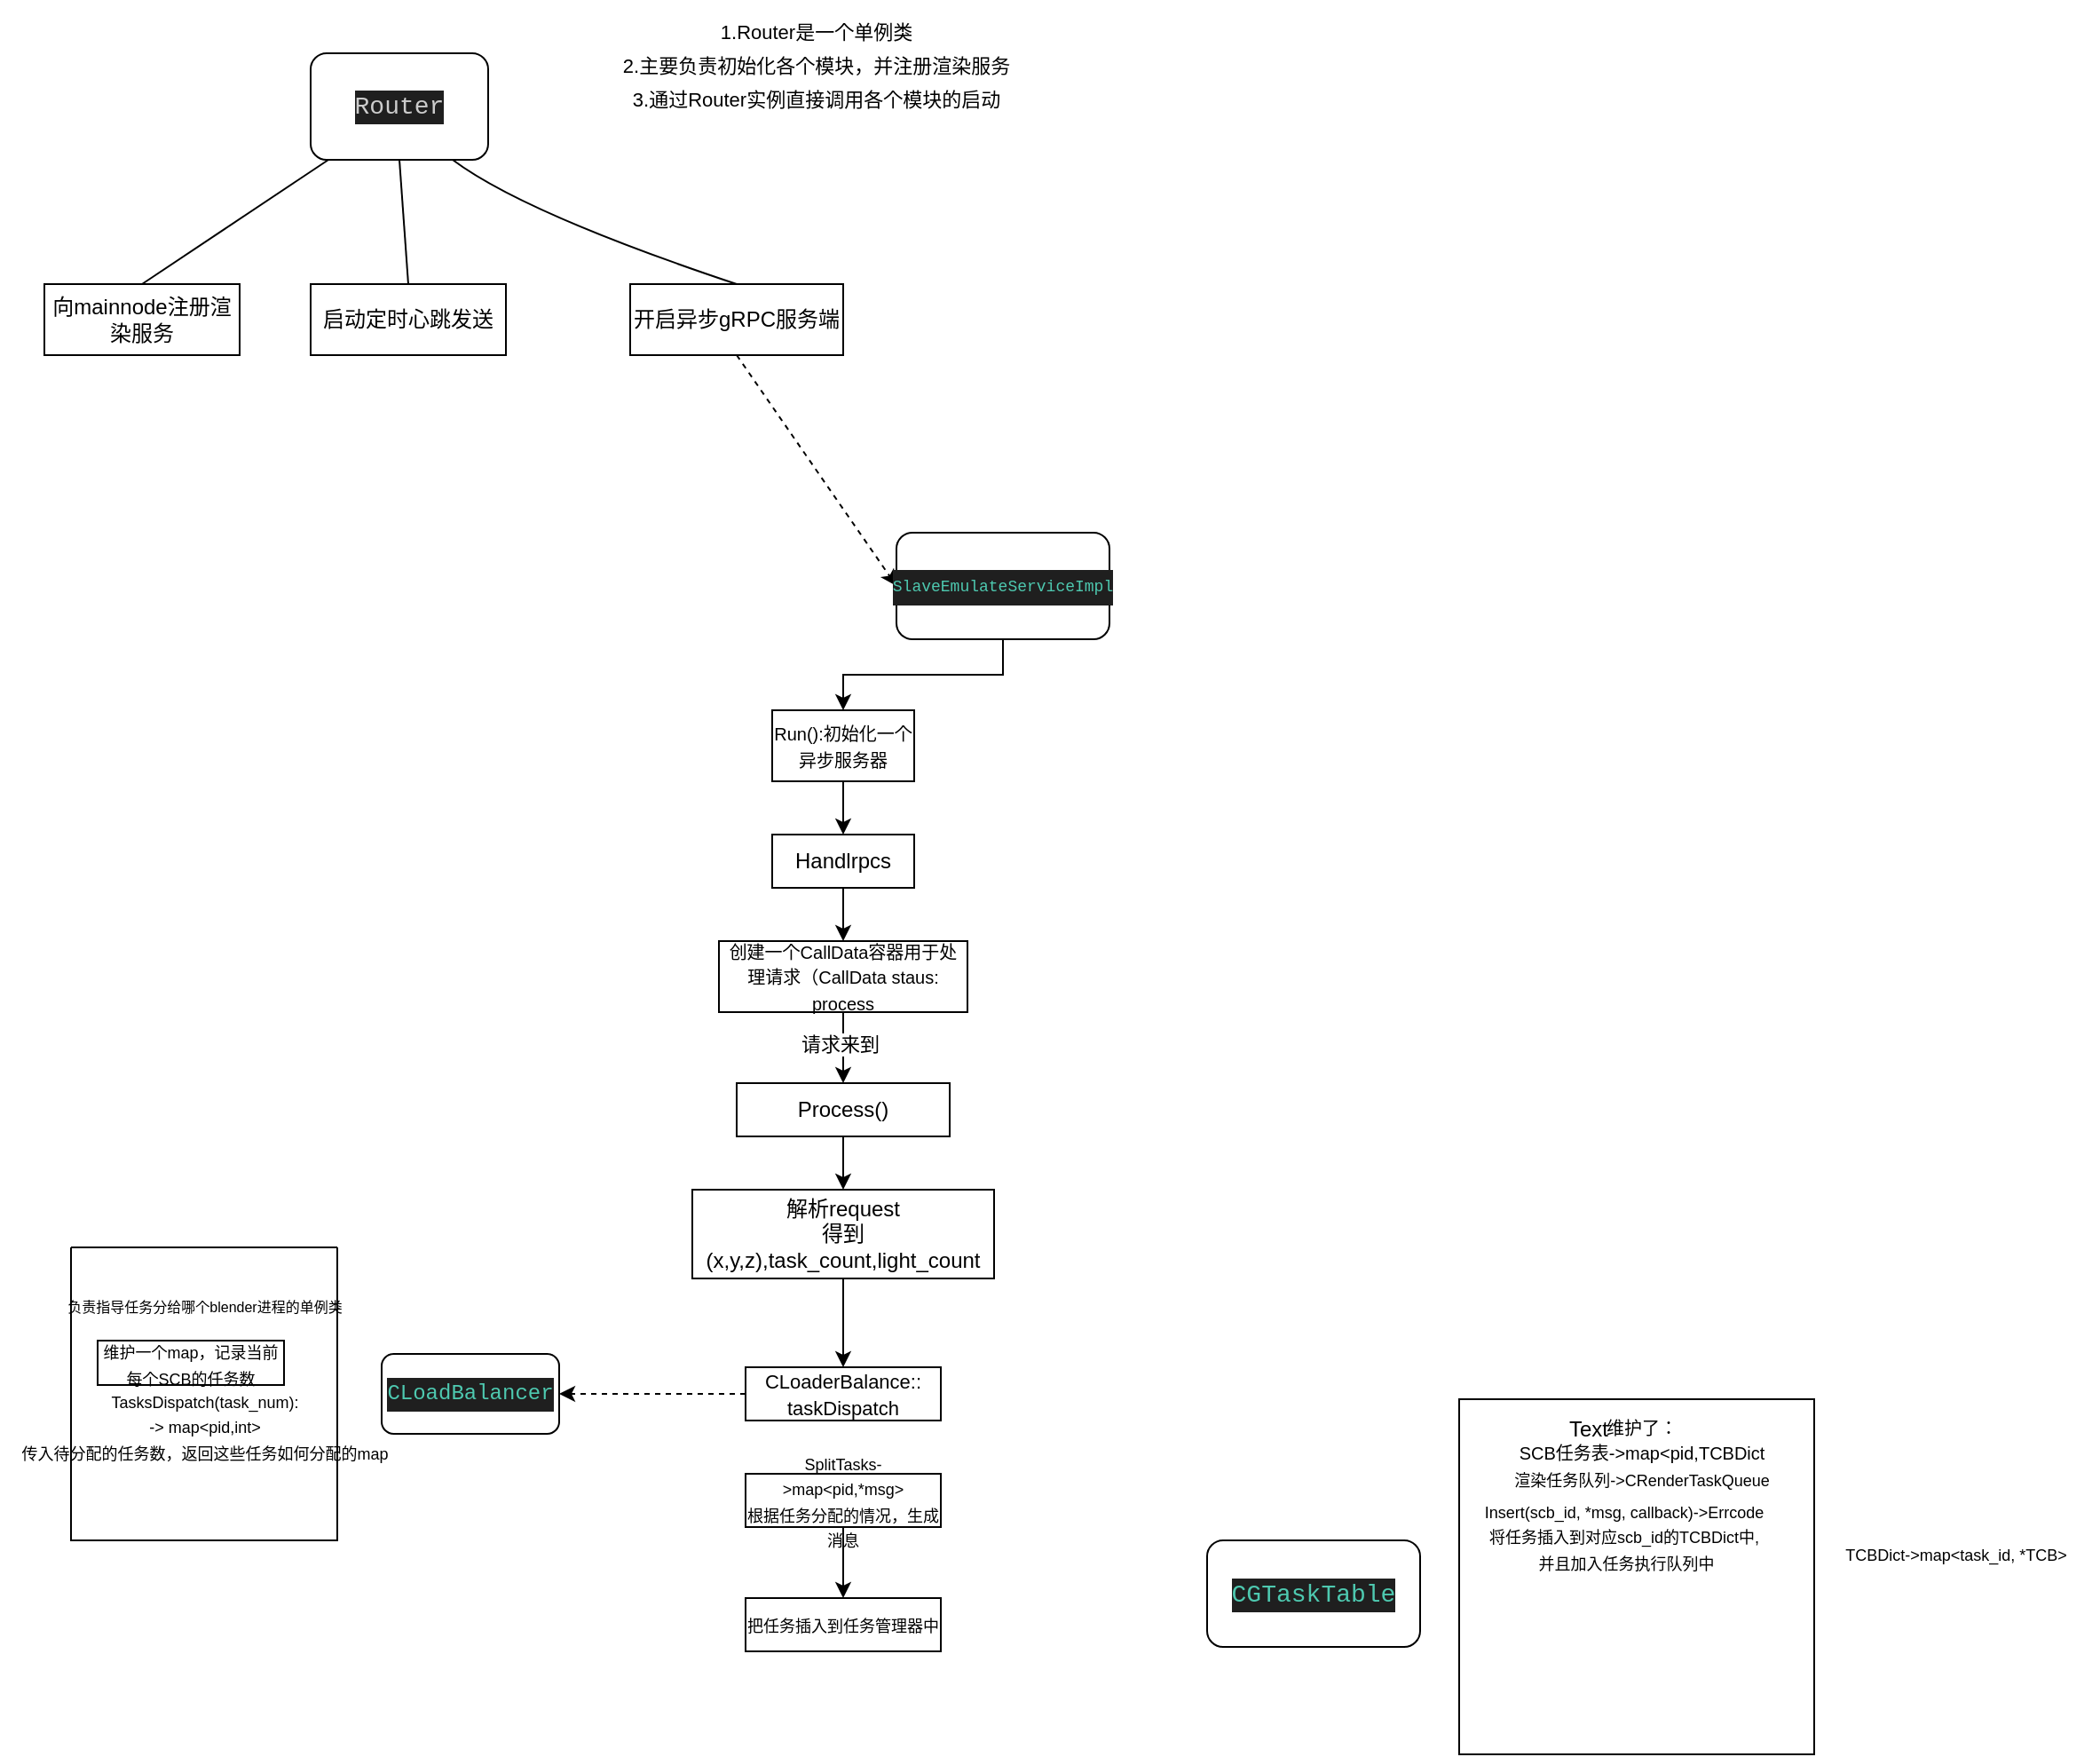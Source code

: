 <mxfile version="26.1.1">
  <diagram name="第 1 页" id="Kcldy5XQfG0qcfx9TEjz">
    <mxGraphModel dx="989" dy="570" grid="1" gridSize="10" guides="1" tooltips="1" connect="1" arrows="1" fold="1" page="1" pageScale="1" pageWidth="827" pageHeight="1169" math="0" shadow="0">
      <root>
        <mxCell id="0" />
        <mxCell id="1" parent="0" />
        <mxCell id="yCkiOklxw_gOikjZurtc-1" value="&lt;div style=&quot;color: rgb(204, 204, 204); background-color: rgb(31, 31, 31); font-family: Consolas, &amp;quot;Courier New&amp;quot;, monospace; font-size: 14px; line-height: 19px; white-space: pre;&quot;&gt;Router&lt;/div&gt;" style="rounded=1;whiteSpace=wrap;html=1;" parent="1" vertex="1">
          <mxGeometry x="180" y="160" width="100" height="60" as="geometry" />
        </mxCell>
        <mxCell id="_XZ8Sz2yopsVlS4HA0sB-1" value="&lt;font style=&quot;font-size: 11px;&quot;&gt;1.Router是一个单例类&lt;/font&gt;&lt;div&gt;&lt;font style=&quot;font-size: 11px;&quot;&gt;2.主要负责初始化各个模块，并注册渲染服务&lt;/font&gt;&lt;/div&gt;&lt;div&gt;&lt;font style=&quot;font-size: 11px;&quot;&gt;3.通过Router实例直接调用各个模块的启动&lt;/font&gt;&lt;/div&gt;" style="text;strokeColor=none;fillColor=none;html=1;align=center;verticalAlign=middle;whiteSpace=wrap;rounded=0;fontSize=16;" parent="1" vertex="1">
          <mxGeometry x="320" y="130" width="290" height="70" as="geometry" />
        </mxCell>
        <mxCell id="_XZ8Sz2yopsVlS4HA0sB-3" value="" style="endArrow=none;html=1;rounded=0;fontSize=12;startSize=8;endSize=8;curved=1;exitX=0.5;exitY=0;exitDx=0;exitDy=0;" parent="1" source="_XZ8Sz2yopsVlS4HA0sB-6" edge="1">
          <mxGeometry width="50" height="50" relative="1" as="geometry">
            <mxPoint x="150" y="260" as="sourcePoint" />
            <mxPoint x="190" y="220" as="targetPoint" />
          </mxGeometry>
        </mxCell>
        <mxCell id="_XZ8Sz2yopsVlS4HA0sB-4" value="" style="endArrow=none;html=1;rounded=0;fontSize=12;startSize=8;endSize=8;curved=1;exitX=0.5;exitY=0;exitDx=0;exitDy=0;" parent="1" source="_XZ8Sz2yopsVlS4HA0sB-7" edge="1">
          <mxGeometry width="50" height="50" relative="1" as="geometry">
            <mxPoint x="230" y="280" as="sourcePoint" />
            <mxPoint x="230" y="220" as="targetPoint" />
          </mxGeometry>
        </mxCell>
        <mxCell id="_XZ8Sz2yopsVlS4HA0sB-5" value="" style="endArrow=none;html=1;rounded=0;fontSize=12;startSize=8;endSize=8;curved=1;exitX=0.5;exitY=0;exitDx=0;exitDy=0;" parent="1" source="_XZ8Sz2yopsVlS4HA0sB-9" edge="1">
          <mxGeometry width="50" height="50" relative="1" as="geometry">
            <mxPoint x="340" y="270" as="sourcePoint" />
            <mxPoint x="260" y="220" as="targetPoint" />
            <Array as="points">
              <mxPoint x="300" y="250" />
            </Array>
          </mxGeometry>
        </mxCell>
        <mxCell id="_XZ8Sz2yopsVlS4HA0sB-6" value="向mainnode注册渲染服务" style="rounded=0;whiteSpace=wrap;html=1;" parent="1" vertex="1">
          <mxGeometry x="30" y="290" width="110" height="40" as="geometry" />
        </mxCell>
        <mxCell id="_XZ8Sz2yopsVlS4HA0sB-7" value="启动定时心跳发送" style="rounded=0;whiteSpace=wrap;html=1;" parent="1" vertex="1">
          <mxGeometry x="180" y="290" width="110" height="40" as="geometry" />
        </mxCell>
        <mxCell id="_XZ8Sz2yopsVlS4HA0sB-9" value="开启异步gRPC服务端" style="rounded=0;whiteSpace=wrap;html=1;" parent="1" vertex="1">
          <mxGeometry x="360" y="290" width="120" height="40" as="geometry" />
        </mxCell>
        <mxCell id="WNc5wbBqXHmQE_gibOXL-1" value="" style="endArrow=classic;html=1;rounded=0;exitX=0.5;exitY=1;exitDx=0;exitDy=0;dashed=1;" edge="1" parent="1" source="_XZ8Sz2yopsVlS4HA0sB-9">
          <mxGeometry width="50" height="50" relative="1" as="geometry">
            <mxPoint x="450" y="460" as="sourcePoint" />
            <mxPoint x="510" y="460" as="targetPoint" />
          </mxGeometry>
        </mxCell>
        <mxCell id="WNc5wbBqXHmQE_gibOXL-8" style="edgeStyle=orthogonalEdgeStyle;rounded=0;orthogonalLoop=1;jettySize=auto;html=1;" edge="1" parent="1" source="WNc5wbBqXHmQE_gibOXL-2" target="WNc5wbBqXHmQE_gibOXL-7">
          <mxGeometry relative="1" as="geometry" />
        </mxCell>
        <mxCell id="WNc5wbBqXHmQE_gibOXL-2" value="&lt;div style=&quot;color: rgb(204, 204, 204); background-color: rgb(31, 31, 31); font-family: Consolas, &amp;quot;Courier New&amp;quot;, monospace; line-height: 19px; white-space: pre;&quot;&gt;&lt;span style=&quot;color: rgb(78, 201, 176);&quot;&gt;&lt;font style=&quot;font-size: 9px;&quot;&gt;SlaveEmulateServiceImpl&lt;/font&gt;&lt;/span&gt;&lt;/div&gt;" style="rounded=1;whiteSpace=wrap;html=1;" vertex="1" parent="1">
          <mxGeometry x="510" y="430" width="120" height="60" as="geometry" />
        </mxCell>
        <mxCell id="WNc5wbBqXHmQE_gibOXL-11" value="" style="edgeStyle=orthogonalEdgeStyle;rounded=0;orthogonalLoop=1;jettySize=auto;html=1;" edge="1" parent="1" source="WNc5wbBqXHmQE_gibOXL-7" target="WNc5wbBqXHmQE_gibOXL-10">
          <mxGeometry relative="1" as="geometry" />
        </mxCell>
        <mxCell id="WNc5wbBqXHmQE_gibOXL-7" value="&lt;font style=&quot;font-size: 10px;&quot;&gt;Run():初始化一个异步服务器&lt;/font&gt;" style="rounded=0;whiteSpace=wrap;html=1;" vertex="1" parent="1">
          <mxGeometry x="440" y="530" width="80" height="40" as="geometry" />
        </mxCell>
        <mxCell id="WNc5wbBqXHmQE_gibOXL-13" value="" style="edgeStyle=orthogonalEdgeStyle;rounded=0;orthogonalLoop=1;jettySize=auto;html=1;" edge="1" parent="1" source="WNc5wbBqXHmQE_gibOXL-10" target="WNc5wbBqXHmQE_gibOXL-12">
          <mxGeometry relative="1" as="geometry" />
        </mxCell>
        <mxCell id="WNc5wbBqXHmQE_gibOXL-10" value="Handlrpcs" style="rounded=0;whiteSpace=wrap;html=1;" vertex="1" parent="1">
          <mxGeometry x="440" y="600" width="80" height="30" as="geometry" />
        </mxCell>
        <mxCell id="WNc5wbBqXHmQE_gibOXL-15" value="" style="edgeStyle=orthogonalEdgeStyle;rounded=0;orthogonalLoop=1;jettySize=auto;html=1;" edge="1" parent="1" source="WNc5wbBqXHmQE_gibOXL-12" target="WNc5wbBqXHmQE_gibOXL-14">
          <mxGeometry relative="1" as="geometry" />
        </mxCell>
        <mxCell id="WNc5wbBqXHmQE_gibOXL-16" value="请求来到" style="edgeLabel;html=1;align=center;verticalAlign=middle;resizable=0;points=[];" vertex="1" connectable="0" parent="WNc5wbBqXHmQE_gibOXL-15">
          <mxGeometry x="-0.121" y="-2" relative="1" as="geometry">
            <mxPoint as="offset" />
          </mxGeometry>
        </mxCell>
        <mxCell id="WNc5wbBqXHmQE_gibOXL-12" value="&lt;font style=&quot;font-size: 10px;&quot;&gt;创建一个CallData容器用于处理请求（CallData staus: process&lt;/font&gt;" style="rounded=0;whiteSpace=wrap;html=1;" vertex="1" parent="1">
          <mxGeometry x="410" y="660" width="140" height="40" as="geometry" />
        </mxCell>
        <mxCell id="WNc5wbBqXHmQE_gibOXL-20" value="" style="edgeStyle=orthogonalEdgeStyle;rounded=0;orthogonalLoop=1;jettySize=auto;html=1;" edge="1" parent="1" source="WNc5wbBqXHmQE_gibOXL-14" target="WNc5wbBqXHmQE_gibOXL-19">
          <mxGeometry relative="1" as="geometry" />
        </mxCell>
        <mxCell id="WNc5wbBqXHmQE_gibOXL-14" value="Process()" style="rounded=0;whiteSpace=wrap;html=1;" vertex="1" parent="1">
          <mxGeometry x="420" y="740" width="120" height="30" as="geometry" />
        </mxCell>
        <mxCell id="WNc5wbBqXHmQE_gibOXL-17" value="&lt;font style=&quot;font-size: 11px;&quot;&gt;CLoaderBalance::&lt;/font&gt;&lt;div&gt;&lt;span style=&quot;font-size: 11px;&quot;&gt;taskDispatch&lt;/span&gt;&lt;/div&gt;" style="rounded=0;whiteSpace=wrap;html=1;" vertex="1" parent="1">
          <mxGeometry x="425" y="900" width="110" height="30" as="geometry" />
        </mxCell>
        <mxCell id="WNc5wbBqXHmQE_gibOXL-21" value="" style="edgeStyle=orthogonalEdgeStyle;rounded=0;orthogonalLoop=1;jettySize=auto;html=1;" edge="1" parent="1" source="WNc5wbBqXHmQE_gibOXL-19" target="WNc5wbBqXHmQE_gibOXL-17">
          <mxGeometry relative="1" as="geometry" />
        </mxCell>
        <mxCell id="WNc5wbBqXHmQE_gibOXL-19" value="解析request&lt;div&gt;得到(x,y,z),task_count,light_count&lt;/div&gt;" style="rounded=0;whiteSpace=wrap;html=1;" vertex="1" parent="1">
          <mxGeometry x="395" y="800" width="170" height="50" as="geometry" />
        </mxCell>
        <mxCell id="WNc5wbBqXHmQE_gibOXL-22" value="&lt;div style=&quot;color: rgb(204, 204, 204); background-color: rgb(31, 31, 31); font-family: Consolas, &amp;quot;Courier New&amp;quot;, monospace; line-height: 19px; white-space: pre;&quot;&gt;&lt;span style=&quot;color: rgb(78, 201, 176);&quot;&gt;&lt;font&gt;CLoadBalancer&lt;/font&gt;&lt;/span&gt;&lt;/div&gt;" style="rounded=1;whiteSpace=wrap;html=1;" vertex="1" parent="1">
          <mxGeometry x="220" y="892.5" width="100" height="45" as="geometry" />
        </mxCell>
        <mxCell id="WNc5wbBqXHmQE_gibOXL-23" value="" style="endArrow=classic;html=1;rounded=0;exitX=0;exitY=0.5;exitDx=0;exitDy=0;dashed=1;entryX=1;entryY=0.5;entryDx=0;entryDy=0;" edge="1" parent="1" source="WNc5wbBqXHmQE_gibOXL-17" target="WNc5wbBqXHmQE_gibOXL-22">
          <mxGeometry width="50" height="50" relative="1" as="geometry">
            <mxPoint x="360" y="920" as="sourcePoint" />
            <mxPoint x="450" y="1050" as="targetPoint" />
          </mxGeometry>
        </mxCell>
        <mxCell id="WNc5wbBqXHmQE_gibOXL-24" value="" style="swimlane;startSize=0;" vertex="1" parent="1">
          <mxGeometry x="45" y="832.5" width="150" height="165" as="geometry">
            <mxRectangle x="45" y="832.5" width="50" height="40" as="alternateBounds" />
          </mxGeometry>
        </mxCell>
        <mxCell id="WNc5wbBqXHmQE_gibOXL-27" value="&lt;font style=&quot;font-size: 9px;&quot;&gt;维护一个map，记录当前每个SCB的任务数&lt;/font&gt;" style="rounded=0;whiteSpace=wrap;html=1;" vertex="1" parent="WNc5wbBqXHmQE_gibOXL-24">
          <mxGeometry x="15" y="52.5" width="105" height="25" as="geometry" />
        </mxCell>
        <mxCell id="WNc5wbBqXHmQE_gibOXL-26" value="&lt;font style=&quot;font-size: 8px;&quot;&gt;负责指导任务分给哪个blender进程的单例类&lt;/font&gt;" style="text;html=1;align=center;verticalAlign=middle;resizable=0;points=[];autosize=1;strokeColor=none;fillColor=none;" vertex="1" parent="1">
          <mxGeometry x="30" y="850" width="180" height="30" as="geometry" />
        </mxCell>
        <mxCell id="WNc5wbBqXHmQE_gibOXL-29" value="&lt;font style=&quot;font-size: 9px;&quot;&gt;TasksDispatch(task_num):&lt;/font&gt;&lt;div&gt;&lt;font style=&quot;font-size: 9px;&quot;&gt;-&amp;gt; map&amp;lt;pid,int&amp;gt;&lt;/font&gt;&lt;/div&gt;&lt;div&gt;&lt;font style=&quot;font-size: 9px;&quot;&gt;传入待分配的任务数，返回这些任务如何分配的map&lt;/font&gt;&lt;/div&gt;" style="text;html=1;align=center;verticalAlign=middle;resizable=0;points=[];autosize=1;strokeColor=none;fillColor=none;" vertex="1" parent="1">
          <mxGeometry x="5" y="903" width="230" height="60" as="geometry" />
        </mxCell>
        <mxCell id="WNc5wbBqXHmQE_gibOXL-33" value="" style="edgeStyle=orthogonalEdgeStyle;rounded=0;orthogonalLoop=1;jettySize=auto;html=1;" edge="1" parent="1" source="WNc5wbBqXHmQE_gibOXL-30" target="WNc5wbBqXHmQE_gibOXL-32">
          <mxGeometry relative="1" as="geometry" />
        </mxCell>
        <mxCell id="WNc5wbBqXHmQE_gibOXL-30" value="&lt;font style=&quot;font-size: 9px;&quot;&gt;SplitTasks-&amp;gt;map&amp;lt;pid,*msg&amp;gt;&lt;/font&gt;&lt;div&gt;&lt;font style=&quot;font-size: 9px;&quot;&gt;根据任务分配的情况，生成消息&lt;/font&gt;&lt;/div&gt;" style="rounded=0;whiteSpace=wrap;html=1;" vertex="1" parent="1">
          <mxGeometry x="425" y="960" width="110" height="30" as="geometry" />
        </mxCell>
        <mxCell id="WNc5wbBqXHmQE_gibOXL-32" value="&lt;font style=&quot;font-size: 9px;&quot;&gt;把任务插入到任务管理器中&lt;/font&gt;" style="rounded=0;whiteSpace=wrap;html=1;" vertex="1" parent="1">
          <mxGeometry x="425" y="1030" width="110" height="30" as="geometry" />
        </mxCell>
        <mxCell id="WNc5wbBqXHmQE_gibOXL-34" value="&lt;div style=&quot;color: rgb(204, 204, 204); background-color: rgb(31, 31, 31); font-family: Consolas, &amp;quot;Courier New&amp;quot;, monospace; font-size: 14px; line-height: 19px; white-space: pre;&quot;&gt;&lt;span style=&quot;color: #4ec9b0;&quot;&gt;CGTaskTable&lt;/span&gt;&lt;/div&gt;" style="rounded=1;whiteSpace=wrap;html=1;" vertex="1" parent="1">
          <mxGeometry x="685" y="997.5" width="120" height="60" as="geometry" />
        </mxCell>
        <mxCell id="WNc5wbBqXHmQE_gibOXL-35" value="Text" style="text;html=1;align=center;verticalAlign=middle;resizable=0;points=[];autosize=1;strokeColor=none;fillColor=none;" vertex="1" parent="1">
          <mxGeometry x="830" y="930" width="50" height="30" as="geometry" />
        </mxCell>
        <mxCell id="WNc5wbBqXHmQE_gibOXL-37" value="" style="whiteSpace=wrap;html=1;aspect=fixed;" vertex="1" parent="1">
          <mxGeometry x="827" y="918" width="200" height="200" as="geometry" />
        </mxCell>
        <mxCell id="WNc5wbBqXHmQE_gibOXL-38" value="&lt;font style=&quot;font-size: 10px;&quot;&gt;维护了：&lt;/font&gt;&lt;div&gt;&lt;font style=&quot;font-size: 10px;&quot;&gt;SCB任务表-&amp;gt;map&amp;lt;pid,TCBDict&lt;/font&gt;&lt;/div&gt;&lt;div&gt;&lt;font style=&quot;font-size: 9px;&quot;&gt;渲染任务队列-&amp;gt;CRenderTaskQueue&lt;/font&gt;&lt;/div&gt;" style="text;html=1;align=center;verticalAlign=middle;whiteSpace=wrap;rounded=0;" vertex="1" parent="1">
          <mxGeometry x="850" y="933" width="160" height="30" as="geometry" />
        </mxCell>
        <mxCell id="WNc5wbBqXHmQE_gibOXL-39" value="Text" style="text;html=1;align=center;verticalAlign=middle;whiteSpace=wrap;rounded=0;" vertex="1" parent="1">
          <mxGeometry x="870" y="920" width="60" height="30" as="geometry" />
        </mxCell>
        <mxCell id="WNc5wbBqXHmQE_gibOXL-40" value="&lt;font style=&quot;font-size: 9px;&quot;&gt;Insert(scb_id, *msg, callback)-&amp;gt;Errcode&lt;/font&gt;&lt;div&gt;&lt;font style=&quot;font-size: 9px;&quot;&gt;将任务插入到对应scb_id的TCBDict中,&lt;/font&gt;&lt;/div&gt;&lt;div&gt;&lt;font style=&quot;font-size: 9px;&quot;&gt;&amp;nbsp;并且加入任务执行队列中&lt;/font&gt;&lt;/div&gt;" style="text;html=1;align=center;verticalAlign=middle;whiteSpace=wrap;rounded=0;" vertex="1" parent="1">
          <mxGeometry x="840" y="980" width="160" height="30" as="geometry" />
        </mxCell>
        <mxCell id="WNc5wbBqXHmQE_gibOXL-41" value="&lt;font style=&quot;font-size: 9px;&quot;&gt;TCBDict-&amp;gt;map&amp;lt;task_id, *TCB&amp;gt;&lt;/font&gt;" style="text;html=1;align=center;verticalAlign=middle;whiteSpace=wrap;rounded=0;" vertex="1" parent="1">
          <mxGeometry x="1027" y="990" width="160" height="30" as="geometry" />
        </mxCell>
      </root>
    </mxGraphModel>
  </diagram>
</mxfile>
